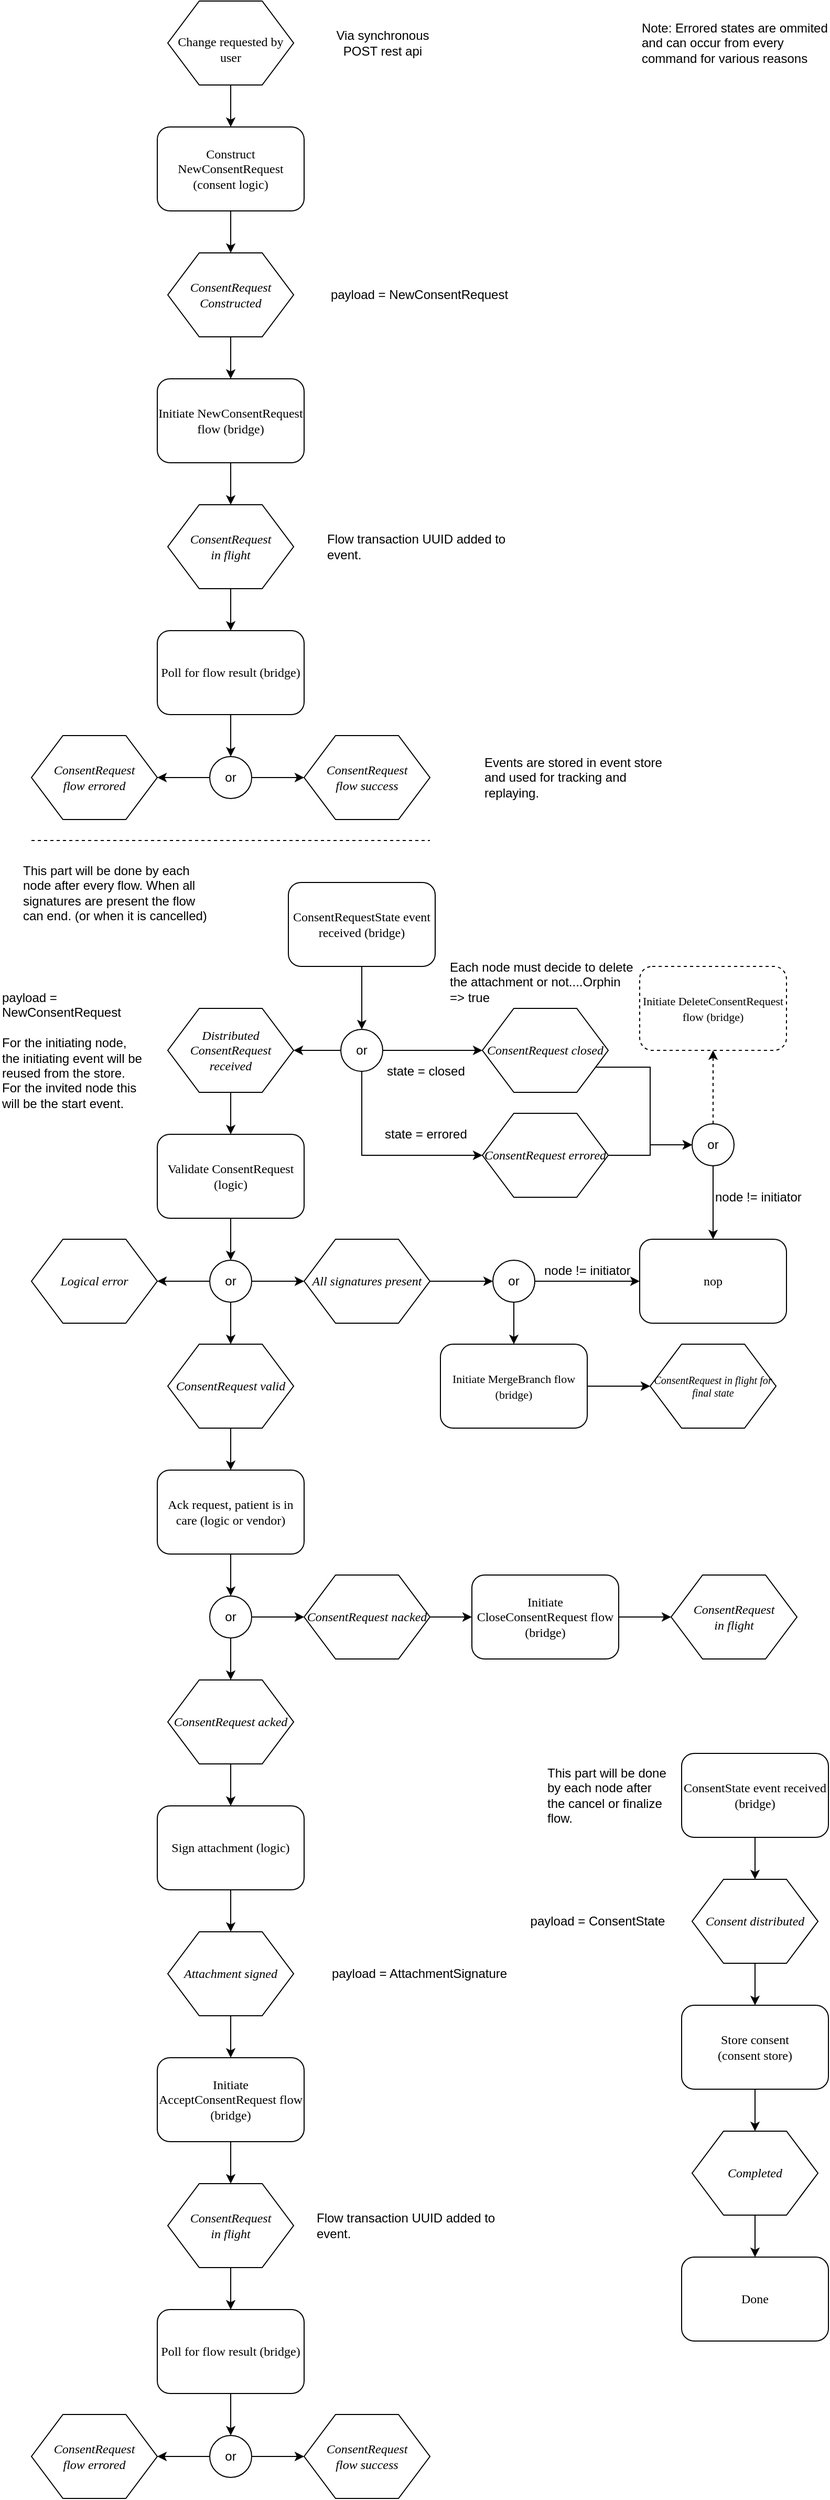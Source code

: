 <mxfile version="11.3.0" type="device" pages="1"><diagram name="Page-1" id="8ce9d11a-91a2-4d17-14d8-a56ed91bf033"><mxGraphModel dx="1106" dy="830" grid="1" gridSize="10" guides="1" tooltips="1" connect="1" arrows="1" fold="1" page="1" pageScale="1" pageWidth="827" pageHeight="2500" background="#ffffff" math="0" shadow="0"><root><mxCell id="0"/><mxCell id="1" parent="0"/><mxCell id="Rvei1C0HtWtaNaBflDps-3" style="edgeStyle=orthogonalEdgeStyle;rounded=0;orthogonalLoop=1;jettySize=auto;html=1;exitX=0.5;exitY=1;exitDx=0;exitDy=0;" parent="1" source="17ea667e15c223fc-1" target="17ea667e15c223fc-2" edge="1"><mxGeometry relative="1" as="geometry"/></mxCell><mxCell id="17ea667e15c223fc-1" value="Change requested by user" style="shape=hexagon;perimeter=hexagonPerimeter;whiteSpace=wrap;html=1;rounded=0;shadow=0;labelBackgroundColor=none;strokeColor=#000000;strokeWidth=1;fillColor=#ffffff;fontFamily=Verdana;fontSize=12;fontColor=#000000;align=center;spacingTop=12;" parent="1" vertex="1"><mxGeometry x="170" y="40" width="120" height="80" as="geometry"/></mxCell><mxCell id="Rvei1C0HtWtaNaBflDps-4" style="edgeStyle=orthogonalEdgeStyle;rounded=0;orthogonalLoop=1;jettySize=auto;html=1;exitX=0.5;exitY=1;exitDx=0;exitDy=0;" parent="1" source="17ea667e15c223fc-2" target="17ea667e15c223fc-4" edge="1"><mxGeometry relative="1" as="geometry"/></mxCell><mxCell id="17ea667e15c223fc-2" value="Construct NewConsentRequest (consent logic)" style="rounded=1;whiteSpace=wrap;html=1;shadow=0;labelBackgroundColor=none;strokeColor=#000000;strokeWidth=1;fillColor=#ffffff;fontFamily=Verdana;fontSize=12;fontColor=#000000;align=center;" parent="1" vertex="1"><mxGeometry x="160" y="160" width="140" height="80" as="geometry"/></mxCell><mxCell id="Rvei1C0HtWtaNaBflDps-10" style="edgeStyle=orthogonalEdgeStyle;rounded=0;orthogonalLoop=1;jettySize=auto;html=1;exitX=0.5;exitY=1;exitDx=0;exitDy=0;" parent="1" source="17ea667e15c223fc-4" target="Rvei1C0HtWtaNaBflDps-9" edge="1"><mxGeometry relative="1" as="geometry"/></mxCell><mxCell id="17ea667e15c223fc-4" value="&lt;i&gt;ConsentRequest&lt;br&gt;Constructed&lt;/i&gt;" style="shape=hexagon;perimeter=hexagonPerimeter;whiteSpace=wrap;html=1;rounded=0;shadow=0;labelBackgroundColor=none;strokeColor=#000000;strokeWidth=1;fillColor=#ffffff;fontFamily=Verdana;fontSize=12;fontColor=#000000;align=center;" parent="1" vertex="1"><mxGeometry x="170" y="280" width="120" height="80" as="geometry"/></mxCell><mxCell id="Rvei1C0HtWtaNaBflDps-2" value="Via synchronous POST rest api" style="text;html=1;strokeColor=none;fillColor=none;align=center;verticalAlign=middle;whiteSpace=wrap;rounded=0;" parent="1" vertex="1"><mxGeometry x="320" y="40" width="110" height="80" as="geometry"/></mxCell><mxCell id="Rvei1C0HtWtaNaBflDps-8" value="payload = NewConsentRequest" style="text;html=1;strokeColor=none;fillColor=none;align=center;verticalAlign=middle;whiteSpace=wrap;rounded=0;" parent="1" vertex="1"><mxGeometry x="320" y="280" width="180" height="80" as="geometry"/></mxCell><mxCell id="Rvei1C0HtWtaNaBflDps-12" style="edgeStyle=orthogonalEdgeStyle;rounded=0;orthogonalLoop=1;jettySize=auto;html=1;exitX=0.5;exitY=1;exitDx=0;exitDy=0;" parent="1" source="Rvei1C0HtWtaNaBflDps-9" target="Rvei1C0HtWtaNaBflDps-11" edge="1"><mxGeometry relative="1" as="geometry"/></mxCell><mxCell id="Rvei1C0HtWtaNaBflDps-9" value="Initiate NewConsentRequest flow (bridge)" style="rounded=1;whiteSpace=wrap;html=1;shadow=0;labelBackgroundColor=none;strokeColor=#000000;strokeWidth=1;fillColor=#ffffff;fontFamily=Verdana;fontSize=12;fontColor=#000000;align=center;" parent="1" vertex="1"><mxGeometry x="160" y="400" width="140" height="80" as="geometry"/></mxCell><mxCell id="Rvei1C0HtWtaNaBflDps-15" style="edgeStyle=orthogonalEdgeStyle;rounded=0;orthogonalLoop=1;jettySize=auto;html=1;exitX=0.5;exitY=1;exitDx=0;exitDy=0;" parent="1" source="Rvei1C0HtWtaNaBflDps-11" target="Rvei1C0HtWtaNaBflDps-14" edge="1"><mxGeometry relative="1" as="geometry"/></mxCell><mxCell id="Rvei1C0HtWtaNaBflDps-11" value="&lt;i&gt;ConsentRequest&lt;br&gt;in flight&lt;br&gt;&lt;/i&gt;" style="shape=hexagon;perimeter=hexagonPerimeter;whiteSpace=wrap;html=1;rounded=0;shadow=0;labelBackgroundColor=none;strokeColor=#000000;strokeWidth=1;fillColor=#ffffff;fontFamily=Verdana;fontSize=12;fontColor=#000000;align=center;" parent="1" vertex="1"><mxGeometry x="170" y="520" width="120" height="80" as="geometry"/></mxCell><mxCell id="Rvei1C0HtWtaNaBflDps-13" value="Flow transaction UUID added to event." style="text;html=1;strokeColor=none;fillColor=none;align=left;verticalAlign=middle;whiteSpace=wrap;rounded=0;" parent="1" vertex="1"><mxGeometry x="320" y="520" width="180" height="80" as="geometry"/></mxCell><mxCell id="Rvei1C0HtWtaNaBflDps-17" style="edgeStyle=orthogonalEdgeStyle;rounded=0;orthogonalLoop=1;jettySize=auto;html=1;exitX=0.5;exitY=1;exitDx=0;exitDy=0;" parent="1" source="Rvei1C0HtWtaNaBflDps-14" target="Rvei1C0HtWtaNaBflDps-16" edge="1"><mxGeometry relative="1" as="geometry"/></mxCell><mxCell id="Rvei1C0HtWtaNaBflDps-14" value="Poll for flow result (bridge)" style="rounded=1;whiteSpace=wrap;html=1;shadow=0;labelBackgroundColor=none;strokeColor=#000000;strokeWidth=1;fillColor=#ffffff;fontFamily=Verdana;fontSize=12;fontColor=#000000;align=center;" parent="1" vertex="1"><mxGeometry x="160" y="640" width="140" height="80" as="geometry"/></mxCell><mxCell id="Rvei1C0HtWtaNaBflDps-19" style="edgeStyle=orthogonalEdgeStyle;rounded=0;orthogonalLoop=1;jettySize=auto;html=1;exitX=0;exitY=0.5;exitDx=0;exitDy=0;" parent="1" source="Rvei1C0HtWtaNaBflDps-16" target="Rvei1C0HtWtaNaBflDps-18" edge="1"><mxGeometry relative="1" as="geometry"/></mxCell><mxCell id="Rvei1C0HtWtaNaBflDps-21" style="edgeStyle=orthogonalEdgeStyle;rounded=0;orthogonalLoop=1;jettySize=auto;html=1;exitX=1;exitY=0.5;exitDx=0;exitDy=0;" parent="1" source="Rvei1C0HtWtaNaBflDps-16" target="Rvei1C0HtWtaNaBflDps-20" edge="1"><mxGeometry relative="1" as="geometry"/></mxCell><mxCell id="Rvei1C0HtWtaNaBflDps-16" value="or" style="ellipse;whiteSpace=wrap;html=1;aspect=fixed;align=center;" parent="1" vertex="1"><mxGeometry x="210" y="760" width="40" height="40" as="geometry"/></mxCell><mxCell id="Rvei1C0HtWtaNaBflDps-18" value="&lt;i&gt;ConsentRequest&lt;br&gt;flow errored&lt;br&gt;&lt;/i&gt;" style="shape=hexagon;perimeter=hexagonPerimeter;whiteSpace=wrap;html=1;rounded=0;shadow=0;labelBackgroundColor=none;strokeColor=#000000;strokeWidth=1;fillColor=#ffffff;fontFamily=Verdana;fontSize=12;fontColor=#000000;align=center;" parent="1" vertex="1"><mxGeometry x="40" y="740" width="120" height="80" as="geometry"/></mxCell><mxCell id="Rvei1C0HtWtaNaBflDps-20" value="&lt;i&gt;ConsentRequest&lt;br&gt;flow success&lt;br&gt;&lt;/i&gt;" style="shape=hexagon;perimeter=hexagonPerimeter;whiteSpace=wrap;html=1;rounded=0;shadow=0;labelBackgroundColor=none;strokeColor=#000000;strokeWidth=1;fillColor=#ffffff;fontFamily=Verdana;fontSize=12;fontColor=#000000;align=center;" parent="1" vertex="1"><mxGeometry x="300" y="740" width="120" height="80" as="geometry"/></mxCell><mxCell id="Rvei1C0HtWtaNaBflDps-22" value="Events are stored in event store and used for tracking and replaying.&amp;nbsp;" style="text;html=1;strokeColor=none;fillColor=none;align=left;verticalAlign=middle;whiteSpace=wrap;rounded=0;" parent="1" vertex="1"><mxGeometry x="470" y="740" width="180" height="80" as="geometry"/></mxCell><mxCell id="Rvei1C0HtWtaNaBflDps-23" value="" style="endArrow=none;dashed=1;html=1;" parent="1" edge="1"><mxGeometry width="50" height="50" relative="1" as="geometry"><mxPoint x="40" y="840" as="sourcePoint"/><mxPoint x="420" y="840" as="targetPoint"/></mxGeometry></mxCell><mxCell id="wazElSBkMljoWTx1Igcj-12" style="edgeStyle=orthogonalEdgeStyle;rounded=0;orthogonalLoop=1;jettySize=auto;html=1;exitX=0.5;exitY=1;exitDx=0;exitDy=0;" parent="1" source="Rvei1C0HtWtaNaBflDps-24" target="wazElSBkMljoWTx1Igcj-11" edge="1"><mxGeometry relative="1" as="geometry"/></mxCell><mxCell id="Rvei1C0HtWtaNaBflDps-24" value="ConsentRequestState event received (bridge)" style="rounded=1;whiteSpace=wrap;html=1;shadow=0;labelBackgroundColor=none;strokeColor=#000000;strokeWidth=1;fillColor=#ffffff;fontFamily=Verdana;fontSize=12;fontColor=#000000;align=center;" parent="1" vertex="1"><mxGeometry x="285" y="880" width="140" height="80" as="geometry"/></mxCell><mxCell id="Rvei1C0HtWtaNaBflDps-29" style="edgeStyle=orthogonalEdgeStyle;rounded=0;orthogonalLoop=1;jettySize=auto;html=1;exitX=0.5;exitY=1;exitDx=0;exitDy=0;" parent="1" source="Rvei1C0HtWtaNaBflDps-25" target="Rvei1C0HtWtaNaBflDps-28" edge="1"><mxGeometry relative="1" as="geometry"/></mxCell><mxCell id="Rvei1C0HtWtaNaBflDps-25" value="&lt;i&gt;Distributed ConsentRequest&lt;br&gt;received&lt;br&gt;&lt;/i&gt;" style="shape=hexagon;perimeter=hexagonPerimeter;whiteSpace=wrap;html=1;rounded=0;shadow=0;labelBackgroundColor=none;strokeColor=#000000;strokeWidth=1;fillColor=#ffffff;fontFamily=Verdana;fontSize=12;fontColor=#000000;align=center;" parent="1" vertex="1"><mxGeometry x="170" y="1000" width="120" height="80" as="geometry"/></mxCell><mxCell id="Rvei1C0HtWtaNaBflDps-27" value="payload = NewConsentRequest&lt;br&gt;&lt;br&gt;For the initiating node, the initiating event will be reused from the store. For the invited node this will be the start event." style="text;html=1;strokeColor=none;fillColor=none;align=left;verticalAlign=middle;whiteSpace=wrap;rounded=0;" parent="1" vertex="1"><mxGeometry x="10" y="1000" width="140" height="80" as="geometry"/></mxCell><mxCell id="Rvei1C0HtWtaNaBflDps-31" style="edgeStyle=orthogonalEdgeStyle;rounded=0;orthogonalLoop=1;jettySize=auto;html=1;exitX=0.5;exitY=1;exitDx=0;exitDy=0;" parent="1" source="Rvei1C0HtWtaNaBflDps-28" target="Rvei1C0HtWtaNaBflDps-30" edge="1"><mxGeometry relative="1" as="geometry"/></mxCell><mxCell id="Rvei1C0HtWtaNaBflDps-28" value="Validate ConsentRequest (logic)" style="rounded=1;whiteSpace=wrap;html=1;shadow=0;labelBackgroundColor=none;strokeColor=#000000;strokeWidth=1;fillColor=#ffffff;fontFamily=Verdana;fontSize=12;fontColor=#000000;align=center;" parent="1" vertex="1"><mxGeometry x="160" y="1120" width="140" height="80" as="geometry"/></mxCell><mxCell id="Rvei1C0HtWtaNaBflDps-33" style="edgeStyle=orthogonalEdgeStyle;rounded=0;orthogonalLoop=1;jettySize=auto;html=1;exitX=0;exitY=0.5;exitDx=0;exitDy=0;" parent="1" source="Rvei1C0HtWtaNaBflDps-30" target="Rvei1C0HtWtaNaBflDps-32" edge="1"><mxGeometry relative="1" as="geometry"/></mxCell><mxCell id="Rvei1C0HtWtaNaBflDps-35" style="edgeStyle=orthogonalEdgeStyle;rounded=0;orthogonalLoop=1;jettySize=auto;html=1;exitX=1;exitY=0.5;exitDx=0;exitDy=0;" parent="1" source="Rvei1C0HtWtaNaBflDps-30" target="Rvei1C0HtWtaNaBflDps-34" edge="1"><mxGeometry relative="1" as="geometry"/></mxCell><mxCell id="Rvei1C0HtWtaNaBflDps-37" style="edgeStyle=orthogonalEdgeStyle;rounded=0;orthogonalLoop=1;jettySize=auto;html=1;exitX=0.5;exitY=1;exitDx=0;exitDy=0;" parent="1" source="Rvei1C0HtWtaNaBflDps-30" target="Rvei1C0HtWtaNaBflDps-36" edge="1"><mxGeometry relative="1" as="geometry"/></mxCell><mxCell id="Rvei1C0HtWtaNaBflDps-30" value="or" style="ellipse;whiteSpace=wrap;html=1;aspect=fixed;align=center;" parent="1" vertex="1"><mxGeometry x="210" y="1240" width="40" height="40" as="geometry"/></mxCell><mxCell id="Rvei1C0HtWtaNaBflDps-32" value="&lt;i&gt;Logical error&lt;br&gt;&lt;/i&gt;" style="shape=hexagon;perimeter=hexagonPerimeter;whiteSpace=wrap;html=1;rounded=0;shadow=0;labelBackgroundColor=none;strokeColor=#000000;strokeWidth=1;fillColor=#ffffff;fontFamily=Verdana;fontSize=12;fontColor=#000000;align=center;" parent="1" vertex="1"><mxGeometry x="40" y="1220" width="120" height="80" as="geometry"/></mxCell><mxCell id="Rvei1C0HtWtaNaBflDps-59" style="edgeStyle=orthogonalEdgeStyle;rounded=0;orthogonalLoop=1;jettySize=auto;html=1;exitX=1;exitY=0.5;exitDx=0;exitDy=0;entryX=0;entryY=0.5;entryDx=0;entryDy=0;" parent="1" source="Rvei1C0HtWtaNaBflDps-34" target="Rvei1C0HtWtaNaBflDps-58" edge="1"><mxGeometry relative="1" as="geometry"/></mxCell><mxCell id="Rvei1C0HtWtaNaBflDps-34" value="&lt;i&gt;All signatures present&lt;br&gt;&lt;/i&gt;" style="shape=hexagon;perimeter=hexagonPerimeter;whiteSpace=wrap;html=1;rounded=0;shadow=0;labelBackgroundColor=none;strokeColor=#000000;strokeWidth=1;fillColor=#ffffff;fontFamily=Verdana;fontSize=12;fontColor=#000000;align=center;" parent="1" vertex="1"><mxGeometry x="300" y="1220" width="120" height="80" as="geometry"/></mxCell><mxCell id="Rvei1C0HtWtaNaBflDps-39" style="edgeStyle=orthogonalEdgeStyle;rounded=0;orthogonalLoop=1;jettySize=auto;html=1;exitX=0.5;exitY=1;exitDx=0;exitDy=0;entryX=0.5;entryY=0;entryDx=0;entryDy=0;" parent="1" source="Rvei1C0HtWtaNaBflDps-36" target="Rvei1C0HtWtaNaBflDps-38" edge="1"><mxGeometry relative="1" as="geometry"/></mxCell><mxCell id="Rvei1C0HtWtaNaBflDps-36" value="&lt;i&gt;ConsentRequest valid&lt;br&gt;&lt;/i&gt;" style="shape=hexagon;perimeter=hexagonPerimeter;whiteSpace=wrap;html=1;rounded=0;shadow=0;labelBackgroundColor=none;strokeColor=#000000;strokeWidth=1;fillColor=#ffffff;fontFamily=Verdana;fontSize=12;fontColor=#000000;align=center;" parent="1" vertex="1"><mxGeometry x="170" y="1320" width="120" height="80" as="geometry"/></mxCell><mxCell id="Rvei1C0HtWtaNaBflDps-66" style="edgeStyle=orthogonalEdgeStyle;rounded=0;orthogonalLoop=1;jettySize=auto;html=1;exitX=0.5;exitY=1;exitDx=0;exitDy=0;" parent="1" source="Rvei1C0HtWtaNaBflDps-38" target="Rvei1C0HtWtaNaBflDps-65" edge="1"><mxGeometry relative="1" as="geometry"/></mxCell><mxCell id="Rvei1C0HtWtaNaBflDps-38" value="Ack request, patient is in care (logic or vendor)" style="rounded=1;whiteSpace=wrap;html=1;shadow=0;labelBackgroundColor=none;strokeColor=#000000;strokeWidth=1;fillColor=#ffffff;fontFamily=Verdana;fontSize=12;fontColor=#000000;align=center;" parent="1" vertex="1"><mxGeometry x="160" y="1440" width="140" height="80" as="geometry"/></mxCell><mxCell id="Rvei1C0HtWtaNaBflDps-43" style="edgeStyle=orthogonalEdgeStyle;rounded=0;orthogonalLoop=1;jettySize=auto;html=1;exitX=0.5;exitY=1;exitDx=0;exitDy=0;" parent="1" source="Rvei1C0HtWtaNaBflDps-40" target="Rvei1C0HtWtaNaBflDps-42" edge="1"><mxGeometry relative="1" as="geometry"/></mxCell><mxCell id="Rvei1C0HtWtaNaBflDps-40" value="&lt;i&gt;ConsentRequest acked&lt;br&gt;&lt;/i&gt;" style="shape=hexagon;perimeter=hexagonPerimeter;whiteSpace=wrap;html=1;rounded=0;shadow=0;labelBackgroundColor=none;strokeColor=#000000;strokeWidth=1;fillColor=#ffffff;fontFamily=Verdana;fontSize=12;fontColor=#000000;align=center;" parent="1" vertex="1"><mxGeometry x="170" y="1640" width="120" height="80" as="geometry"/></mxCell><mxCell id="Rvei1C0HtWtaNaBflDps-45" style="edgeStyle=orthogonalEdgeStyle;rounded=0;orthogonalLoop=1;jettySize=auto;html=1;exitX=0.5;exitY=1;exitDx=0;exitDy=0;" parent="1" source="Rvei1C0HtWtaNaBflDps-42" target="Rvei1C0HtWtaNaBflDps-44" edge="1"><mxGeometry relative="1" as="geometry"/></mxCell><mxCell id="Rvei1C0HtWtaNaBflDps-42" value="Sign attachment (logic)" style="rounded=1;whiteSpace=wrap;html=1;shadow=0;labelBackgroundColor=none;strokeColor=#000000;strokeWidth=1;fillColor=#ffffff;fontFamily=Verdana;fontSize=12;fontColor=#000000;align=center;" parent="1" vertex="1"><mxGeometry x="160" y="1760" width="140" height="80" as="geometry"/></mxCell><mxCell id="Rvei1C0HtWtaNaBflDps-48" style="edgeStyle=orthogonalEdgeStyle;rounded=0;orthogonalLoop=1;jettySize=auto;html=1;exitX=0.5;exitY=1;exitDx=0;exitDy=0;" parent="1" source="Rvei1C0HtWtaNaBflDps-44" target="Rvei1C0HtWtaNaBflDps-47" edge="1"><mxGeometry relative="1" as="geometry"/></mxCell><mxCell id="Rvei1C0HtWtaNaBflDps-44" value="&lt;i&gt;Attachment signed&lt;br&gt;&lt;/i&gt;" style="shape=hexagon;perimeter=hexagonPerimeter;whiteSpace=wrap;html=1;rounded=0;shadow=0;labelBackgroundColor=none;strokeColor=#000000;strokeWidth=1;fillColor=#ffffff;fontFamily=Verdana;fontSize=12;fontColor=#000000;align=center;" parent="1" vertex="1"><mxGeometry x="170" y="1880" width="120" height="80" as="geometry"/></mxCell><mxCell id="Rvei1C0HtWtaNaBflDps-46" value="payload = AttachmentSignature" style="text;html=1;strokeColor=none;fillColor=none;align=center;verticalAlign=middle;whiteSpace=wrap;rounded=0;" parent="1" vertex="1"><mxGeometry x="320" y="1880" width="180" height="80" as="geometry"/></mxCell><mxCell id="Rvei1C0HtWtaNaBflDps-91" style="edgeStyle=orthogonalEdgeStyle;rounded=0;orthogonalLoop=1;jettySize=auto;html=1;exitX=0.5;exitY=1;exitDx=0;exitDy=0;fontSize=10;" parent="1" source="Rvei1C0HtWtaNaBflDps-47" target="Rvei1C0HtWtaNaBflDps-89" edge="1"><mxGeometry relative="1" as="geometry"/></mxCell><mxCell id="Rvei1C0HtWtaNaBflDps-47" value="Initiate AcceptConsentRequest flow (bridge)" style="rounded=1;whiteSpace=wrap;html=1;shadow=0;labelBackgroundColor=none;strokeColor=#000000;strokeWidth=1;fillColor=#ffffff;fontFamily=Verdana;fontSize=12;fontColor=#000000;align=center;" parent="1" vertex="1"><mxGeometry x="160" y="2000" width="140" height="80" as="geometry"/></mxCell><mxCell id="Rvei1C0HtWtaNaBflDps-49" style="edgeStyle=orthogonalEdgeStyle;rounded=0;orthogonalLoop=1;jettySize=auto;html=1;exitX=0.5;exitY=1;exitDx=0;exitDy=0;" parent="1" source="Rvei1C0HtWtaNaBflDps-50" target="Rvei1C0HtWtaNaBflDps-53" edge="1"><mxGeometry relative="1" as="geometry"/></mxCell><mxCell id="Rvei1C0HtWtaNaBflDps-50" value="Poll for flow result (bridge)" style="rounded=1;whiteSpace=wrap;html=1;shadow=0;labelBackgroundColor=none;strokeColor=#000000;strokeWidth=1;fillColor=#ffffff;fontFamily=Verdana;fontSize=12;fontColor=#000000;align=center;" parent="1" vertex="1"><mxGeometry x="160" y="2240" width="140" height="80" as="geometry"/></mxCell><mxCell id="Rvei1C0HtWtaNaBflDps-51" style="edgeStyle=orthogonalEdgeStyle;rounded=0;orthogonalLoop=1;jettySize=auto;html=1;exitX=0;exitY=0.5;exitDx=0;exitDy=0;" parent="1" source="Rvei1C0HtWtaNaBflDps-53" target="Rvei1C0HtWtaNaBflDps-54" edge="1"><mxGeometry relative="1" as="geometry"/></mxCell><mxCell id="Rvei1C0HtWtaNaBflDps-52" style="edgeStyle=orthogonalEdgeStyle;rounded=0;orthogonalLoop=1;jettySize=auto;html=1;exitX=1;exitY=0.5;exitDx=0;exitDy=0;" parent="1" source="Rvei1C0HtWtaNaBflDps-53" target="Rvei1C0HtWtaNaBflDps-55" edge="1"><mxGeometry relative="1" as="geometry"/></mxCell><mxCell id="Rvei1C0HtWtaNaBflDps-53" value="or" style="ellipse;whiteSpace=wrap;html=1;aspect=fixed;align=center;" parent="1" vertex="1"><mxGeometry x="210" y="2360" width="40" height="40" as="geometry"/></mxCell><mxCell id="Rvei1C0HtWtaNaBflDps-54" value="&lt;i&gt;ConsentRequest&lt;br&gt;flow errored&lt;br&gt;&lt;/i&gt;" style="shape=hexagon;perimeter=hexagonPerimeter;whiteSpace=wrap;html=1;rounded=0;shadow=0;labelBackgroundColor=none;strokeColor=#000000;strokeWidth=1;fillColor=#ffffff;fontFamily=Verdana;fontSize=12;fontColor=#000000;align=center;" parent="1" vertex="1"><mxGeometry x="40" y="2340" width="120" height="80" as="geometry"/></mxCell><mxCell id="Rvei1C0HtWtaNaBflDps-55" value="&lt;i&gt;ConsentRequest&lt;br&gt;flow success&lt;br&gt;&lt;/i&gt;" style="shape=hexagon;perimeter=hexagonPerimeter;whiteSpace=wrap;html=1;rounded=0;shadow=0;labelBackgroundColor=none;strokeColor=#000000;strokeWidth=1;fillColor=#ffffff;fontFamily=Verdana;fontSize=12;fontColor=#000000;align=center;" parent="1" vertex="1"><mxGeometry x="300" y="2340" width="120" height="80" as="geometry"/></mxCell><mxCell id="Rvei1C0HtWtaNaBflDps-57" value="This part will be done by each node after every flow. When all signatures are present the flow can end. (or when it is cancelled)" style="text;html=1;strokeColor=none;fillColor=none;align=left;verticalAlign=middle;whiteSpace=wrap;rounded=0;" parent="1" vertex="1"><mxGeometry x="30" y="850" width="180" height="80" as="geometry"/></mxCell><mxCell id="Rvei1C0HtWtaNaBflDps-61" style="edgeStyle=orthogonalEdgeStyle;rounded=0;orthogonalLoop=1;jettySize=auto;html=1;exitX=1;exitY=0.5;exitDx=0;exitDy=0;" parent="1" source="Rvei1C0HtWtaNaBflDps-58" target="Rvei1C0HtWtaNaBflDps-60" edge="1"><mxGeometry relative="1" as="geometry"/></mxCell><mxCell id="Rvei1C0HtWtaNaBflDps-64" style="edgeStyle=orthogonalEdgeStyle;rounded=0;orthogonalLoop=1;jettySize=auto;html=1;exitX=0.5;exitY=1;exitDx=0;exitDy=0;" parent="1" source="Rvei1C0HtWtaNaBflDps-58" target="Rvei1C0HtWtaNaBflDps-63" edge="1"><mxGeometry relative="1" as="geometry"/></mxCell><mxCell id="Rvei1C0HtWtaNaBflDps-58" value="or" style="ellipse;whiteSpace=wrap;html=1;aspect=fixed;align=center;" parent="1" vertex="1"><mxGeometry x="480" y="1240" width="40" height="40" as="geometry"/></mxCell><mxCell id="Rvei1C0HtWtaNaBflDps-60" value="nop" style="rounded=1;whiteSpace=wrap;html=1;shadow=0;labelBackgroundColor=none;strokeColor=#000000;strokeWidth=1;fillColor=#ffffff;fontFamily=Verdana;fontSize=12;fontColor=#000000;align=center;" parent="1" vertex="1"><mxGeometry x="620" y="1220" width="140" height="80" as="geometry"/></mxCell><mxCell id="Rvei1C0HtWtaNaBflDps-62" value="node != initiator" style="text;html=1;strokeColor=none;fillColor=none;align=left;verticalAlign=middle;whiteSpace=wrap;rounded=0;" parent="1" vertex="1"><mxGeometry x="526.5" y="1240" width="87" height="20" as="geometry"/></mxCell><mxCell id="wazElSBkMljoWTx1Igcj-2" style="edgeStyle=orthogonalEdgeStyle;rounded=0;orthogonalLoop=1;jettySize=auto;html=1;exitX=1;exitY=0.5;exitDx=0;exitDy=0;" parent="1" source="Rvei1C0HtWtaNaBflDps-63" target="Rvei1C0HtWtaNaBflDps-72" edge="1"><mxGeometry relative="1" as="geometry"/></mxCell><mxCell id="Rvei1C0HtWtaNaBflDps-63" value="&lt;font style=&quot;font-size: 11px&quot;&gt;Initiate MergeBranch flow (bridge)&lt;/font&gt;" style="rounded=1;whiteSpace=wrap;html=1;shadow=0;labelBackgroundColor=none;strokeColor=#000000;strokeWidth=1;fillColor=#ffffff;fontFamily=Verdana;fontSize=12;fontColor=#000000;align=center;" parent="1" vertex="1"><mxGeometry x="430" y="1320" width="140" height="80" as="geometry"/></mxCell><mxCell id="Rvei1C0HtWtaNaBflDps-67" style="edgeStyle=orthogonalEdgeStyle;rounded=0;orthogonalLoop=1;jettySize=auto;html=1;exitX=0.5;exitY=1;exitDx=0;exitDy=0;" parent="1" source="Rvei1C0HtWtaNaBflDps-65" target="Rvei1C0HtWtaNaBflDps-40" edge="1"><mxGeometry relative="1" as="geometry"/></mxCell><mxCell id="Rvei1C0HtWtaNaBflDps-69" style="edgeStyle=orthogonalEdgeStyle;rounded=0;orthogonalLoop=1;jettySize=auto;html=1;exitX=1;exitY=0.5;exitDx=0;exitDy=0;" parent="1" source="Rvei1C0HtWtaNaBflDps-65" target="Rvei1C0HtWtaNaBflDps-68" edge="1"><mxGeometry relative="1" as="geometry"/></mxCell><mxCell id="Rvei1C0HtWtaNaBflDps-65" value="or" style="ellipse;whiteSpace=wrap;html=1;aspect=fixed;align=center;" parent="1" vertex="1"><mxGeometry x="210" y="1560" width="40" height="40" as="geometry"/></mxCell><mxCell id="wazElSBkMljoWTx1Igcj-3" style="edgeStyle=orthogonalEdgeStyle;rounded=0;orthogonalLoop=1;jettySize=auto;html=1;exitX=1;exitY=0.5;exitDx=0;exitDy=0;" parent="1" source="Rvei1C0HtWtaNaBflDps-68" target="Rvei1C0HtWtaNaBflDps-70" edge="1"><mxGeometry relative="1" as="geometry"/></mxCell><mxCell id="Rvei1C0HtWtaNaBflDps-68" value="&lt;i&gt;ConsentRequest nacked&lt;br&gt;&lt;/i&gt;" style="shape=hexagon;perimeter=hexagonPerimeter;whiteSpace=wrap;html=1;rounded=0;shadow=0;labelBackgroundColor=none;strokeColor=#000000;strokeWidth=1;fillColor=#ffffff;fontFamily=Verdana;fontSize=12;fontColor=#000000;align=center;" parent="1" vertex="1"><mxGeometry x="300" y="1540" width="120" height="80" as="geometry"/></mxCell><mxCell id="wazElSBkMljoWTx1Igcj-10" style="edgeStyle=orthogonalEdgeStyle;rounded=0;orthogonalLoop=1;jettySize=auto;html=1;exitX=1;exitY=0.5;exitDx=0;exitDy=0;" parent="1" source="Rvei1C0HtWtaNaBflDps-70" target="wazElSBkMljoWTx1Igcj-9" edge="1"><mxGeometry relative="1" as="geometry"/></mxCell><mxCell id="Rvei1C0HtWtaNaBflDps-70" value="Initiate CloseConsentRequest flow (bridge)" style="rounded=1;whiteSpace=wrap;html=1;shadow=0;labelBackgroundColor=none;strokeColor=#000000;strokeWidth=1;fillColor=#ffffff;fontFamily=Verdana;fontSize=12;fontColor=#000000;align=center;" parent="1" vertex="1"><mxGeometry x="460" y="1540" width="140" height="80" as="geometry"/></mxCell><mxCell id="Rvei1C0HtWtaNaBflDps-72" value="&lt;i style=&quot;font-size: 10px;&quot;&gt;ConsentRequest in flight for final state&lt;br style=&quot;font-size: 10px;&quot;&gt;&lt;/i&gt;" style="shape=hexagon;perimeter=hexagonPerimeter;whiteSpace=wrap;html=1;rounded=0;shadow=0;labelBackgroundColor=none;strokeColor=#000000;strokeWidth=1;fillColor=#ffffff;fontFamily=Verdana;fontSize=10;fontColor=#000000;align=center;" parent="1" vertex="1"><mxGeometry x="630" y="1320" width="120" height="80" as="geometry"/></mxCell><mxCell id="Rvei1C0HtWtaNaBflDps-79" style="edgeStyle=orthogonalEdgeStyle;rounded=0;orthogonalLoop=1;jettySize=auto;html=1;exitX=0.5;exitY=1;exitDx=0;exitDy=0;fontSize=10;" parent="1" source="Rvei1C0HtWtaNaBflDps-77" target="Rvei1C0HtWtaNaBflDps-78" edge="1"><mxGeometry relative="1" as="geometry"/></mxCell><mxCell id="Rvei1C0HtWtaNaBflDps-77" value="ConsentState event received (bridge)" style="rounded=1;whiteSpace=wrap;html=1;shadow=0;labelBackgroundColor=none;strokeColor=#000000;strokeWidth=1;fillColor=#ffffff;fontFamily=Verdana;fontSize=12;fontColor=#000000;align=center;" parent="1" vertex="1"><mxGeometry x="660" y="1710" width="140" height="80" as="geometry"/></mxCell><mxCell id="Rvei1C0HtWtaNaBflDps-81" style="edgeStyle=orthogonalEdgeStyle;rounded=0;orthogonalLoop=1;jettySize=auto;html=1;exitX=0.5;exitY=1;exitDx=0;exitDy=0;fontSize=10;" parent="1" source="Rvei1C0HtWtaNaBflDps-78" target="Rvei1C0HtWtaNaBflDps-80" edge="1"><mxGeometry relative="1" as="geometry"/></mxCell><mxCell id="Rvei1C0HtWtaNaBflDps-78" value="&lt;i&gt;Consent distributed&lt;br&gt;&lt;/i&gt;" style="shape=hexagon;perimeter=hexagonPerimeter;whiteSpace=wrap;html=1;rounded=0;shadow=0;labelBackgroundColor=none;strokeColor=#000000;strokeWidth=1;fillColor=#ffffff;fontFamily=Verdana;fontSize=12;fontColor=#000000;align=center;" parent="1" vertex="1"><mxGeometry x="670" y="1830" width="120" height="80" as="geometry"/></mxCell><mxCell id="Rvei1C0HtWtaNaBflDps-84" style="edgeStyle=orthogonalEdgeStyle;rounded=0;orthogonalLoop=1;jettySize=auto;html=1;exitX=0.5;exitY=1;exitDx=0;exitDy=0;fontSize=10;" parent="1" source="Rvei1C0HtWtaNaBflDps-80" target="Rvei1C0HtWtaNaBflDps-83" edge="1"><mxGeometry relative="1" as="geometry"/></mxCell><mxCell id="Rvei1C0HtWtaNaBflDps-80" value="Store consent&lt;br&gt;(consent store)" style="rounded=1;whiteSpace=wrap;html=1;shadow=0;labelBackgroundColor=none;strokeColor=#000000;strokeWidth=1;fillColor=#ffffff;fontFamily=Verdana;fontSize=12;fontColor=#000000;align=center;" parent="1" vertex="1"><mxGeometry x="660" y="1950" width="140" height="80" as="geometry"/></mxCell><mxCell id="Rvei1C0HtWtaNaBflDps-82" value="Done" style="rounded=1;whiteSpace=wrap;html=1;shadow=0;labelBackgroundColor=none;strokeColor=#000000;strokeWidth=1;fillColor=#ffffff;fontFamily=Verdana;fontSize=12;fontColor=#000000;align=center;" parent="1" vertex="1"><mxGeometry x="660" y="2190" width="140" height="80" as="geometry"/></mxCell><mxCell id="Rvei1C0HtWtaNaBflDps-85" style="edgeStyle=orthogonalEdgeStyle;rounded=0;orthogonalLoop=1;jettySize=auto;html=1;exitX=0.5;exitY=1;exitDx=0;exitDy=0;fontSize=10;" parent="1" source="Rvei1C0HtWtaNaBflDps-83" target="Rvei1C0HtWtaNaBflDps-82" edge="1"><mxGeometry relative="1" as="geometry"/></mxCell><mxCell id="Rvei1C0HtWtaNaBflDps-83" value="&lt;i&gt;Completed&lt;br&gt;&lt;/i&gt;" style="shape=hexagon;perimeter=hexagonPerimeter;whiteSpace=wrap;html=1;rounded=0;shadow=0;labelBackgroundColor=none;strokeColor=#000000;strokeWidth=1;fillColor=#ffffff;fontFamily=Verdana;fontSize=12;fontColor=#000000;align=center;" parent="1" vertex="1"><mxGeometry x="670" y="2070" width="120" height="80" as="geometry"/></mxCell><mxCell id="Rvei1C0HtWtaNaBflDps-86" value="This part will be done by each node after the cancel or finalize flow." style="text;html=1;strokeColor=none;fillColor=none;align=left;verticalAlign=middle;whiteSpace=wrap;rounded=0;" parent="1" vertex="1"><mxGeometry x="530" y="1710" width="120" height="80" as="geometry"/></mxCell><mxCell id="Rvei1C0HtWtaNaBflDps-87" value="payload = ConsentState" style="text;html=1;strokeColor=none;fillColor=none;align=center;verticalAlign=middle;whiteSpace=wrap;rounded=0;" parent="1" vertex="1"><mxGeometry x="510" y="1830" width="140" height="80" as="geometry"/></mxCell><mxCell id="Rvei1C0HtWtaNaBflDps-88" value="Note: Errored states are ommited and can occur from every command for various reasons" style="text;html=1;strokeColor=none;fillColor=none;align=left;verticalAlign=middle;whiteSpace=wrap;rounded=0;" parent="1" vertex="1"><mxGeometry x="620" y="40" width="180" height="80" as="geometry"/></mxCell><mxCell id="Rvei1C0HtWtaNaBflDps-92" style="edgeStyle=orthogonalEdgeStyle;rounded=0;orthogonalLoop=1;jettySize=auto;html=1;exitX=0.5;exitY=1;exitDx=0;exitDy=0;fontSize=10;" parent="1" source="Rvei1C0HtWtaNaBflDps-89" target="Rvei1C0HtWtaNaBflDps-50" edge="1"><mxGeometry relative="1" as="geometry"/></mxCell><mxCell id="Rvei1C0HtWtaNaBflDps-89" value="&lt;i&gt;ConsentRequest&lt;br&gt;in flight&lt;br&gt;&lt;/i&gt;" style="shape=hexagon;perimeter=hexagonPerimeter;whiteSpace=wrap;html=1;rounded=0;shadow=0;labelBackgroundColor=none;strokeColor=#000000;strokeWidth=1;fillColor=#ffffff;fontFamily=Verdana;fontSize=12;fontColor=#000000;align=center;" parent="1" vertex="1"><mxGeometry x="170" y="2120" width="120" height="80" as="geometry"/></mxCell><mxCell id="Rvei1C0HtWtaNaBflDps-90" value="Flow transaction UUID added to event." style="text;html=1;strokeColor=none;fillColor=none;align=left;verticalAlign=middle;whiteSpace=wrap;rounded=0;" parent="1" vertex="1"><mxGeometry x="310" y="2120" width="180" height="80" as="geometry"/></mxCell><mxCell id="wazElSBkMljoWTx1Igcj-4" style="edgeStyle=orthogonalEdgeStyle;rounded=0;orthogonalLoop=1;jettySize=auto;html=1;exitX=0;exitY=0.5;exitDx=0;exitDy=0;" parent="1" edge="1"><mxGeometry relative="1" as="geometry"><mxPoint x="469.667" y="1470.333" as="sourcePoint"/></mxGeometry></mxCell><mxCell id="wazElSBkMljoWTx1Igcj-5" style="edgeStyle=orthogonalEdgeStyle;rounded=0;orthogonalLoop=1;jettySize=auto;html=1;exitX=1;exitY=0.5;exitDx=0;exitDy=0;" parent="1" edge="1"><mxGeometry relative="1" as="geometry"><mxPoint x="560.25" y="1470.333" as="targetPoint"/></mxGeometry></mxCell><mxCell id="wazElSBkMljoWTx1Igcj-9" value="&lt;i&gt;ConsentRequest&lt;br&gt;in flight&lt;br&gt;&lt;/i&gt;" style="shape=hexagon;perimeter=hexagonPerimeter;whiteSpace=wrap;html=1;rounded=0;shadow=0;labelBackgroundColor=none;strokeColor=#000000;strokeWidth=1;fillColor=#ffffff;fontFamily=Verdana;fontSize=12;fontColor=#000000;align=center;" parent="1" vertex="1"><mxGeometry x="650" y="1540" width="120" height="80" as="geometry"/></mxCell><mxCell id="wazElSBkMljoWTx1Igcj-13" style="edgeStyle=orthogonalEdgeStyle;rounded=0;orthogonalLoop=1;jettySize=auto;html=1;exitX=0;exitY=0.5;exitDx=0;exitDy=0;" parent="1" source="wazElSBkMljoWTx1Igcj-11" target="Rvei1C0HtWtaNaBflDps-25" edge="1"><mxGeometry relative="1" as="geometry"/></mxCell><mxCell id="wazElSBkMljoWTx1Igcj-15" style="edgeStyle=orthogonalEdgeStyle;rounded=0;orthogonalLoop=1;jettySize=auto;html=1;exitX=1;exitY=0.5;exitDx=0;exitDy=0;" parent="1" source="wazElSBkMljoWTx1Igcj-11" target="wazElSBkMljoWTx1Igcj-14" edge="1"><mxGeometry relative="1" as="geometry"/></mxCell><mxCell id="eMlK94vhrUnFiWYxPkkP-3" style="edgeStyle=orthogonalEdgeStyle;rounded=0;orthogonalLoop=1;jettySize=auto;html=1;exitX=0.5;exitY=1;exitDx=0;exitDy=0;entryX=0;entryY=0.5;entryDx=0;entryDy=0;" edge="1" parent="1" source="wazElSBkMljoWTx1Igcj-11" target="eMlK94vhrUnFiWYxPkkP-1"><mxGeometry relative="1" as="geometry"/></mxCell><mxCell id="wazElSBkMljoWTx1Igcj-11" value="or" style="ellipse;whiteSpace=wrap;html=1;aspect=fixed;align=center;" parent="1" vertex="1"><mxGeometry x="335" y="1020" width="40" height="40" as="geometry"/></mxCell><mxCell id="wazElSBkMljoWTx1Igcj-19" style="edgeStyle=orthogonalEdgeStyle;rounded=0;orthogonalLoop=1;jettySize=auto;html=1;exitX=1;exitY=0.75;exitDx=0;exitDy=0;entryX=0;entryY=0.5;entryDx=0;entryDy=0;" parent="1" source="wazElSBkMljoWTx1Igcj-14" target="wazElSBkMljoWTx1Igcj-18" edge="1"><mxGeometry relative="1" as="geometry"/></mxCell><mxCell id="wazElSBkMljoWTx1Igcj-14" value="&lt;i&gt;ConsentRequest closed&lt;br&gt;&lt;/i&gt;" style="shape=hexagon;perimeter=hexagonPerimeter;whiteSpace=wrap;html=1;rounded=0;shadow=0;labelBackgroundColor=none;strokeColor=#000000;strokeWidth=1;fillColor=#ffffff;fontFamily=Verdana;fontSize=12;fontColor=#000000;align=center;" parent="1" vertex="1"><mxGeometry x="470" y="1000" width="120" height="80" as="geometry"/></mxCell><mxCell id="wazElSBkMljoWTx1Igcj-16" value="Each node must decide to delete the attachment or not....Orphin =&amp;gt; true" style="text;html=1;strokeColor=none;fillColor=none;align=left;verticalAlign=middle;whiteSpace=wrap;rounded=0;" parent="1" vertex="1"><mxGeometry x="436.5" y="950" width="180" height="50" as="geometry"/></mxCell><mxCell id="wazElSBkMljoWTx1Igcj-17" value="state = closed" style="text;html=1;strokeColor=none;fillColor=none;align=left;verticalAlign=middle;whiteSpace=wrap;rounded=0;" parent="1" vertex="1"><mxGeometry x="376.5" y="1050" width="87" height="20" as="geometry"/></mxCell><mxCell id="wazElSBkMljoWTx1Igcj-20" style="edgeStyle=orthogonalEdgeStyle;rounded=0;orthogonalLoop=1;jettySize=auto;html=1;exitX=0.5;exitY=1;exitDx=0;exitDy=0;" parent="1" source="wazElSBkMljoWTx1Igcj-18" target="Rvei1C0HtWtaNaBflDps-60" edge="1"><mxGeometry relative="1" as="geometry"/></mxCell><mxCell id="wazElSBkMljoWTx1Igcj-22" style="edgeStyle=orthogonalEdgeStyle;rounded=0;orthogonalLoop=1;jettySize=auto;html=1;exitX=0.5;exitY=0;exitDx=0;exitDy=0;dashed=1;" parent="1" source="wazElSBkMljoWTx1Igcj-18" target="wazElSBkMljoWTx1Igcj-21" edge="1"><mxGeometry relative="1" as="geometry"/></mxCell><mxCell id="wazElSBkMljoWTx1Igcj-18" value="or" style="ellipse;whiteSpace=wrap;html=1;aspect=fixed;align=center;" parent="1" vertex="1"><mxGeometry x="670" y="1110" width="40" height="40" as="geometry"/></mxCell><mxCell id="wazElSBkMljoWTx1Igcj-21" value="&lt;font style=&quot;font-size: 11px&quot;&gt;Initiate DeleteConsentRequest flow (bridge)&lt;/font&gt;" style="rounded=1;whiteSpace=wrap;html=1;shadow=0;labelBackgroundColor=none;strokeColor=#000000;strokeWidth=1;fillColor=#ffffff;fontFamily=Verdana;fontSize=12;fontColor=#000000;align=center;dashed=1;" parent="1" vertex="1"><mxGeometry x="620" y="960" width="140" height="80" as="geometry"/></mxCell><mxCell id="wazElSBkMljoWTx1Igcj-23" value="node != initiator" style="text;html=1;strokeColor=none;fillColor=none;align=left;verticalAlign=middle;whiteSpace=wrap;rounded=0;" parent="1" vertex="1"><mxGeometry x="690" y="1170" width="87" height="20" as="geometry"/></mxCell><mxCell id="eMlK94vhrUnFiWYxPkkP-4" style="edgeStyle=orthogonalEdgeStyle;rounded=0;orthogonalLoop=1;jettySize=auto;html=1;exitX=1;exitY=0.5;exitDx=0;exitDy=0;entryX=0;entryY=0.5;entryDx=0;entryDy=0;" edge="1" parent="1" source="eMlK94vhrUnFiWYxPkkP-1" target="wazElSBkMljoWTx1Igcj-18"><mxGeometry relative="1" as="geometry"/></mxCell><mxCell id="eMlK94vhrUnFiWYxPkkP-1" value="&lt;i&gt;ConsentRequest errored&lt;br&gt;&lt;/i&gt;" style="shape=hexagon;perimeter=hexagonPerimeter;whiteSpace=wrap;html=1;rounded=0;shadow=0;labelBackgroundColor=none;strokeColor=#000000;strokeWidth=1;fillColor=#ffffff;fontFamily=Verdana;fontSize=12;fontColor=#000000;align=center;" vertex="1" parent="1"><mxGeometry x="470" y="1100" width="120" height="80" as="geometry"/></mxCell><mxCell id="eMlK94vhrUnFiWYxPkkP-2" value="state = errored" style="text;html=1;strokeColor=none;fillColor=none;align=left;verticalAlign=middle;whiteSpace=wrap;rounded=0;" vertex="1" parent="1"><mxGeometry x="375" y="1110" width="87" height="20" as="geometry"/></mxCell></root></mxGraphModel></diagram></mxfile>